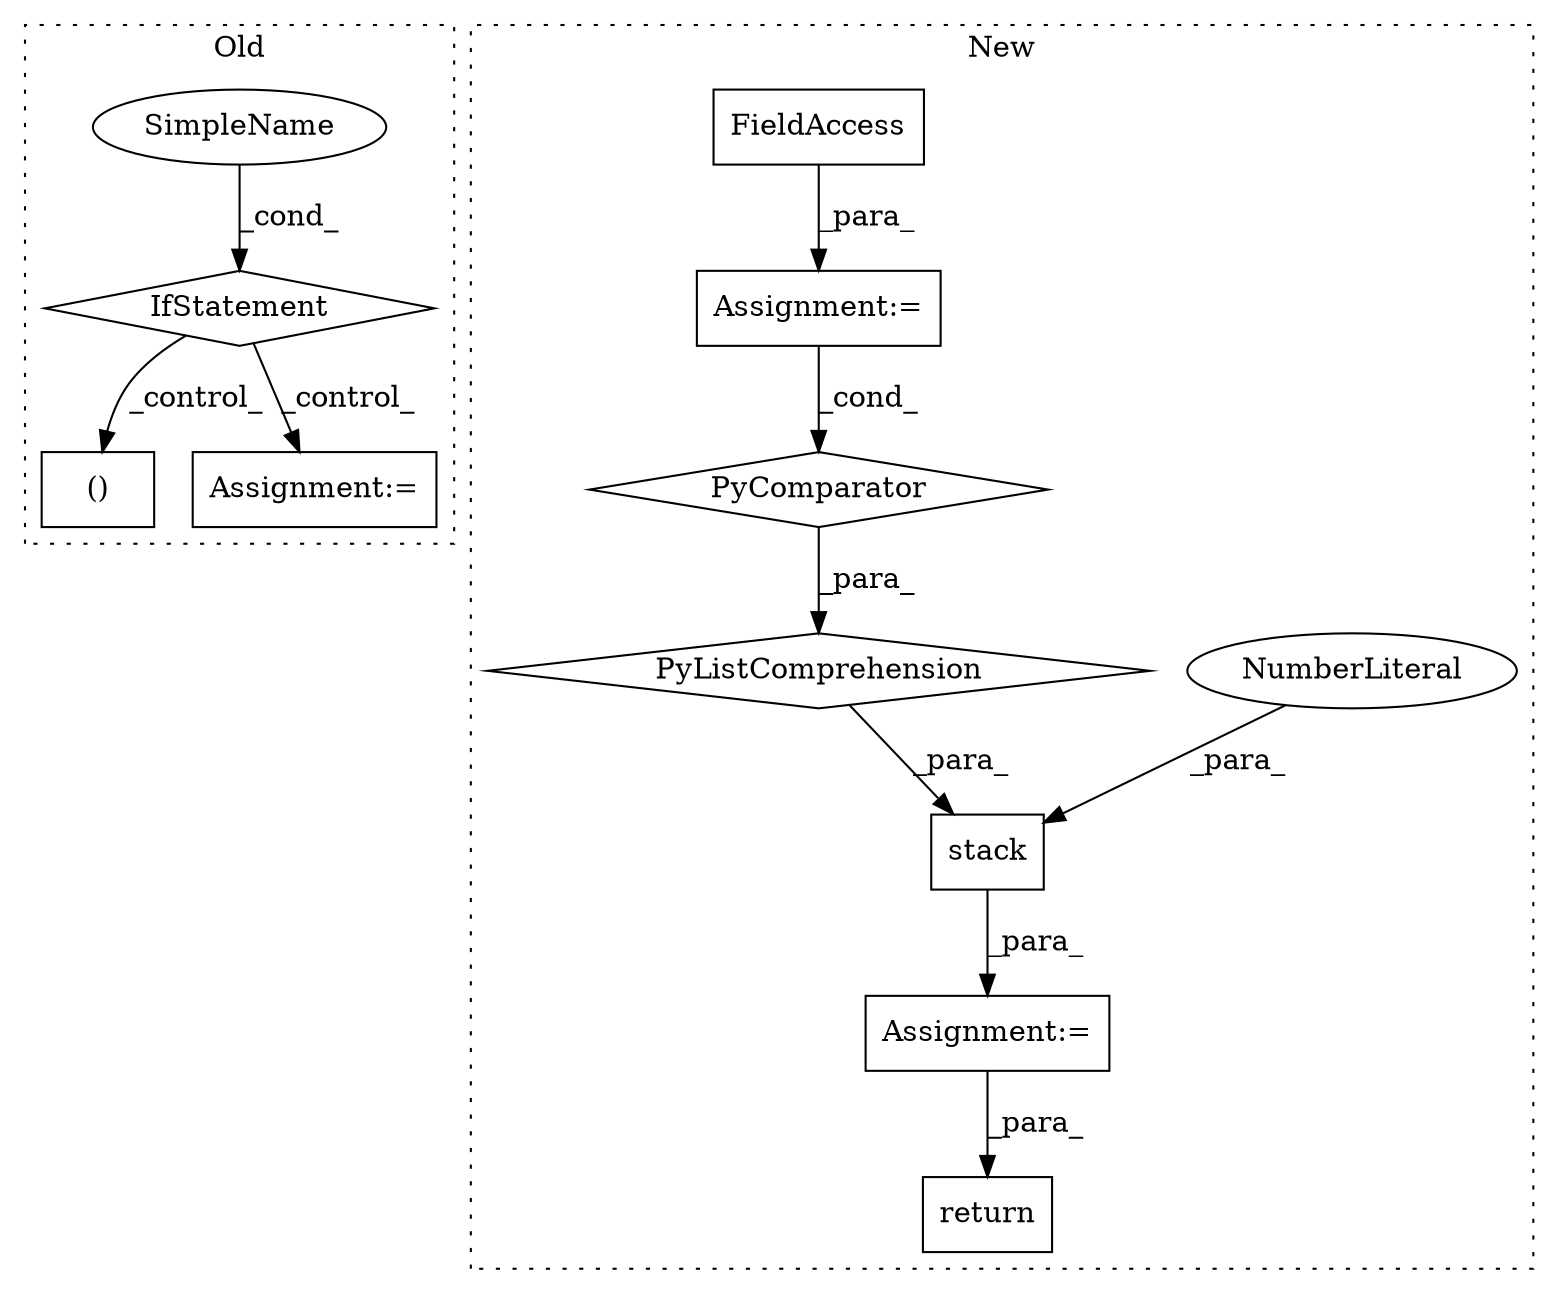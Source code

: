 digraph G {
subgraph cluster0 {
1 [label="IfStatement" a="25" s="2665,2679" l="4,2" shape="diamond"];
4 [label="()" a="106" s="2696" l="15" shape="box"];
5 [label="SimpleName" a="42" s="" l="" shape="ellipse"];
9 [label="Assignment:=" a="7" s="2711" l="2" shape="box"];
label = "Old";
style="dotted";
}
subgraph cluster1 {
2 [label="stack" a="32" s="4364,4482" l="17,1" shape="box"];
3 [label="Assignment:=" a="7" s="4352" l="1" shape="box"];
6 [label="NumberLiteral" a="34" s="4481" l="1" shape="ellipse"];
7 [label="PyListComprehension" a="109" s="4381" l="105" shape="diamond"];
8 [label="PyComparator" a="113" s="4450" l="28" shape="diamond"];
10 [label="Assignment:=" a="7" s="4450" l="28" shape="box"];
11 [label="FieldAccess" a="22" s="4457" l="12" shape="box"];
12 [label="return" a="41" s="4557" l="7" shape="box"];
label = "New";
style="dotted";
}
1 -> 9 [label="_control_"];
1 -> 4 [label="_control_"];
2 -> 3 [label="_para_"];
3 -> 12 [label="_para_"];
5 -> 1 [label="_cond_"];
6 -> 2 [label="_para_"];
7 -> 2 [label="_para_"];
8 -> 7 [label="_para_"];
10 -> 8 [label="_cond_"];
11 -> 10 [label="_para_"];
}
